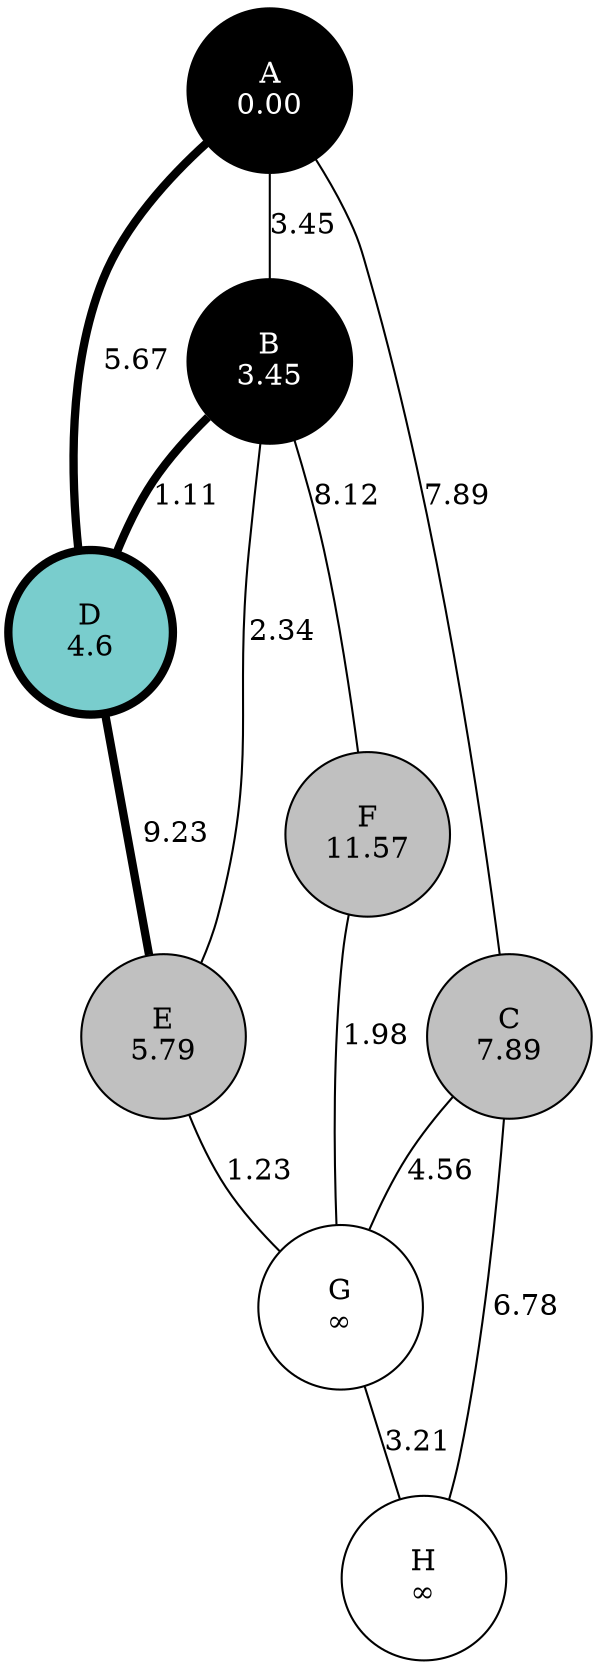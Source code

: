 strict graph  {
A [distance="0.00", fillcolor=black, fontcolor=white, height="1.1", label="A\n0.00", style=filled, width="1.1"];
B [distance="3.45", fillcolor=black, fontcolor=white, height="1.1", label="B\n3.45", style=filled, width="1.1"];
C [distance="7.89", fillcolor=gray, height="1.1", label="C\n7.89", style=filled, width="1.1"];
D [distance="4.6", fillcolor=darkslategray3, height="1.1", label="D\n4.6", penwidth=4, style=filled, width="1.1"];
E [distance="5.79", fillcolor=gray, height="1.1", label="E\n5.79", style=filled, width="1.1"];
F [distance="11.57", fillcolor=gray, height="1.1", label="F\n11.57", style=filled, width="1.1"];
G [distance=None, fillcolor=white, height="1.1", label="G\n∞", style=filled, width="1.1"];
H [distance=None, fillcolor=white, height="1.1", label="H\n∞", style=filled, width="1.1"];
A -- B  [label="3.45"];
A -- C  [label="7.89"];
A -- D  [label="5.67", penwidth=4];
B -- E  [label="2.34"];
B -- F  [label="8.12"];
B -- D  [label="1.11", penwidth=4];
C -- G  [label="4.56"];
C -- H  [label="6.78"];
D -- E  [label="9.23", penwidth=4];
E -- G  [label="1.23"];
F -- G  [label="1.98"];
G -- H  [label="3.21"];
}
